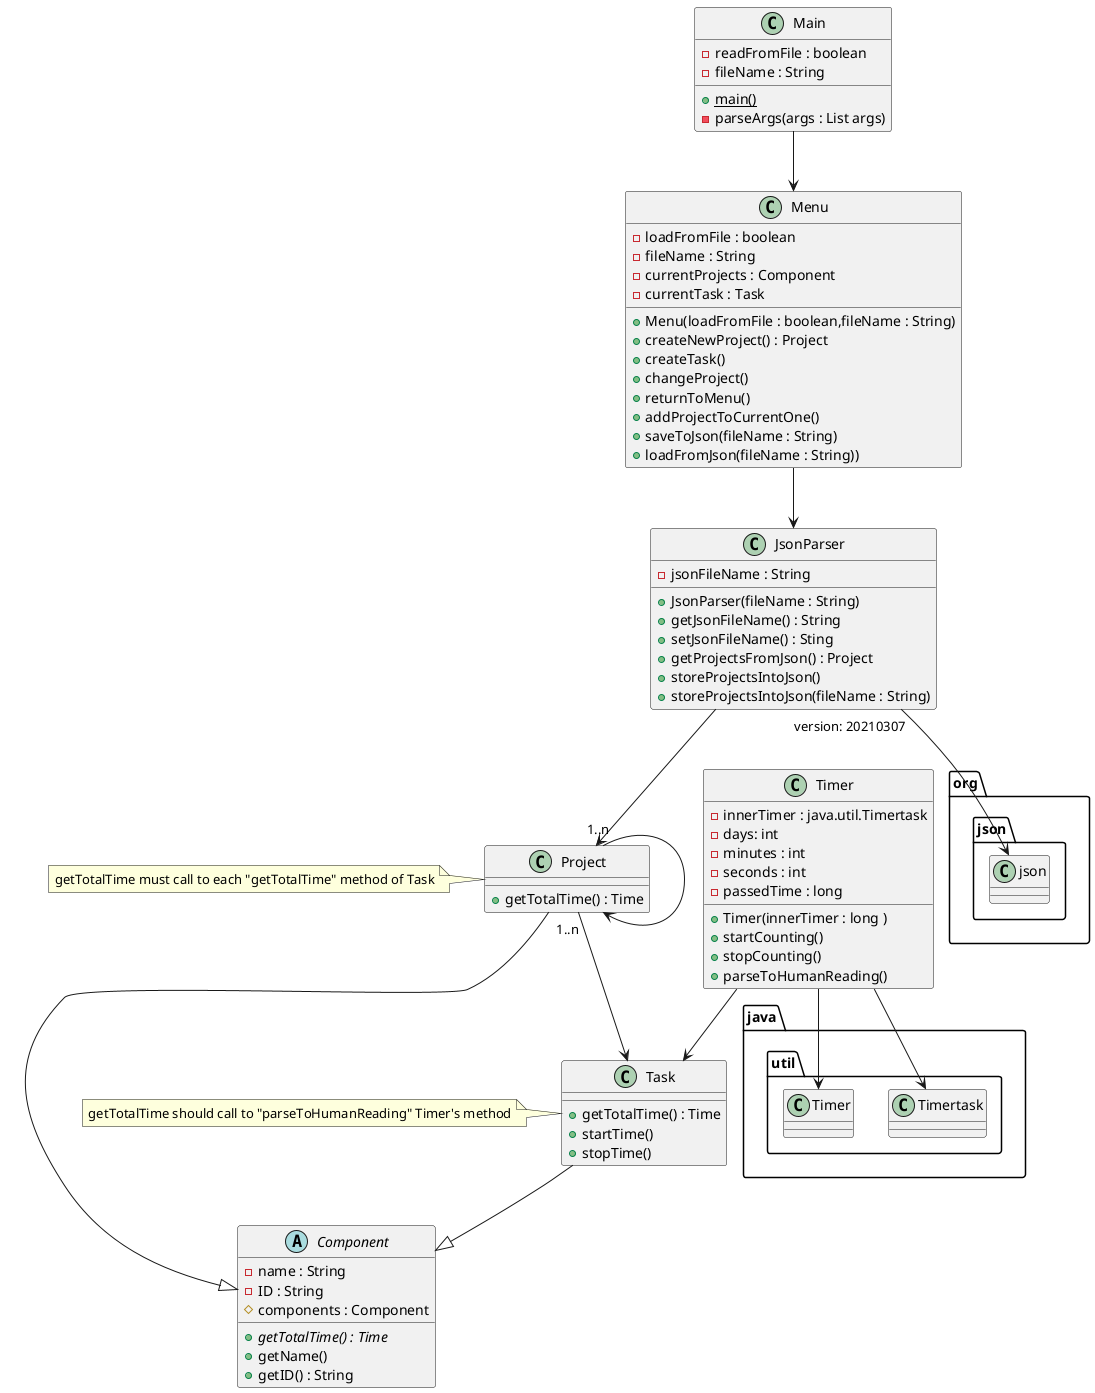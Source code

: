 @startuml
abstract class Component {
    - name : String
    - ID : String
    # components : Component
    + {abstract} getTotalTime() : Time
    + getName()
    + getID() : String
}

class Project {
    + getTotalTime() : Time
}

class Task {
    + getTotalTime() : Time
    + startTime()
    + stopTime()
}

class Timer {
    - innerTimer : java.util.Timertask
    - days: int
    - minutes : int
    - seconds : int
    - passedTime : long
    + Timer(innerTimer : long )
    + startCounting()
    + stopCounting()
    + parseToHumanReading()
}

class JsonParser {
    - jsonFileName : String
    + JsonParser(fileName : String)
    + getJsonFileName() : String
    + setJsonFileName() : Sting
    + getProjectsFromJson() : Project
    + storeProjectsIntoJson()
    + storeProjectsIntoJson(fileName : String)
}

class Main {
    - readFromFile : boolean
    - fileName : String
    + {static} main()
    - parseArgs(args : List args)
}

class Menu {
    - loadFromFile : boolean
    - fileName : String
    - currentProjects : Component
    - currentTask : Task
    + Menu(loadFromFile : boolean,fileName : String)
    + createNewProject() : Project
    + createTask()
    + changeProject()
    + returnToMenu()
    + addProjectToCurrentOne()
    + saveToJson(fileName : String)
    + loadFromJson(fileName : String))
}

note left of Project {
    getTotalTime must call to each "getTotalTime" method of Task
}

note left of Task {
    getTotalTime should call to "parseToHumanReading" Timer's method
}
Project --|> Component
Task --|> Component
JsonParser "version: 20210307" --> org.json.json
Timer --> java.util.Timertask
Timer --> java.util.Timer
Main --> Menu
Menu --> JsonParser
JsonParser --> Project
Project "1..n" --> Task
Timer --> Task

Project "1..n" --> Project
@enduml